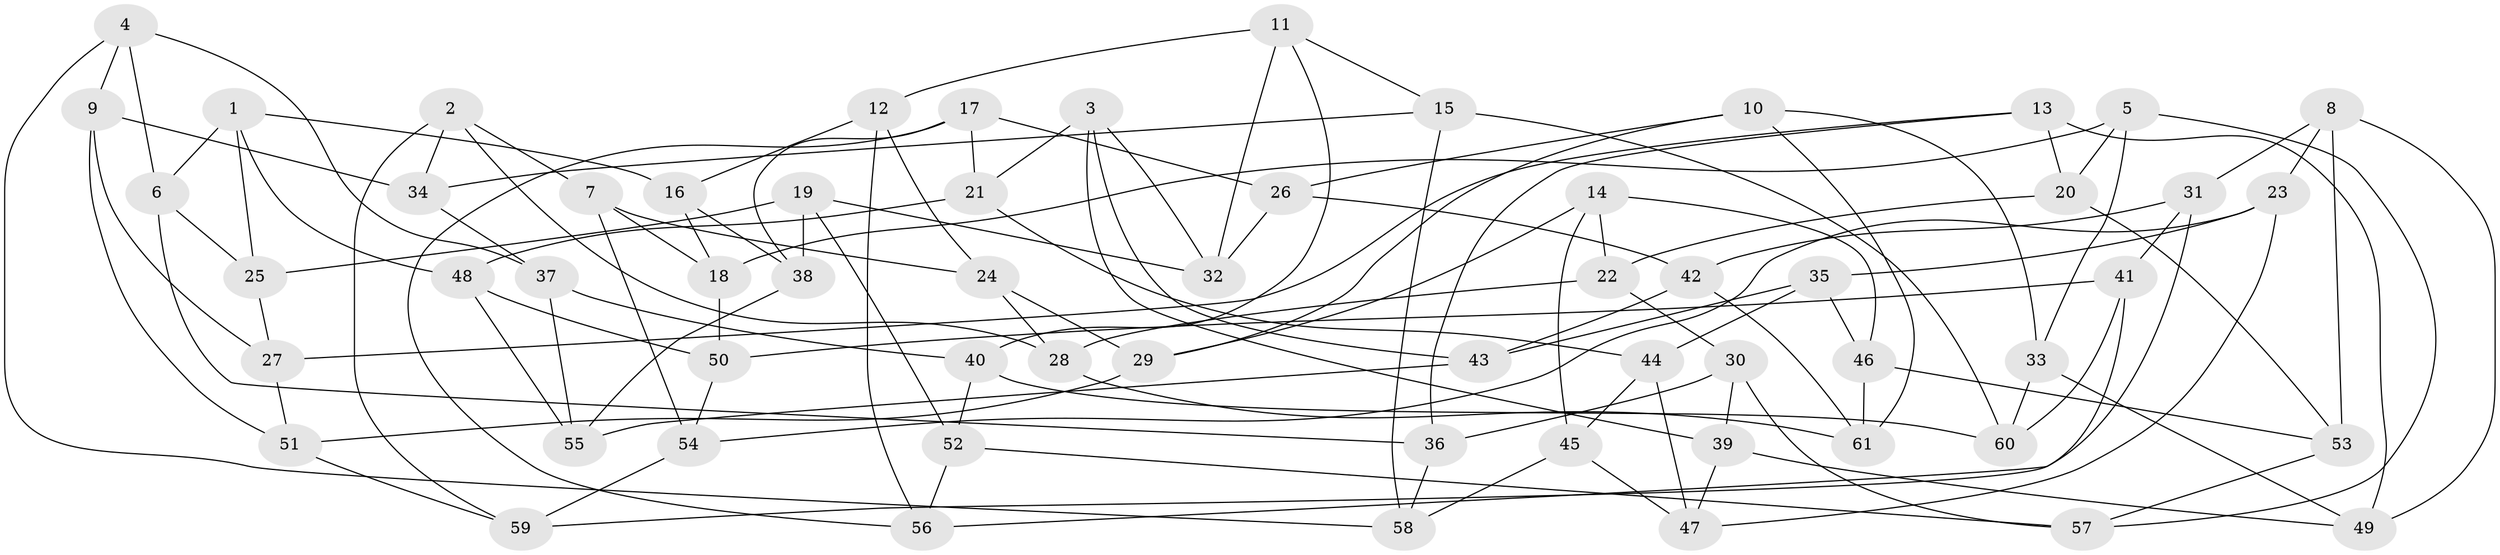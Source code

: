 // coarse degree distribution, {6: 0.16666666666666666, 4: 0.2916666666666667, 10: 0.041666666666666664, 7: 0.16666666666666666, 13: 0.041666666666666664, 11: 0.041666666666666664, 8: 0.08333333333333333, 5: 0.16666666666666666}
// Generated by graph-tools (version 1.1) at 2025/20/03/04/25 18:20:38]
// undirected, 61 vertices, 122 edges
graph export_dot {
graph [start="1"]
  node [color=gray90,style=filled];
  1;
  2;
  3;
  4;
  5;
  6;
  7;
  8;
  9;
  10;
  11;
  12;
  13;
  14;
  15;
  16;
  17;
  18;
  19;
  20;
  21;
  22;
  23;
  24;
  25;
  26;
  27;
  28;
  29;
  30;
  31;
  32;
  33;
  34;
  35;
  36;
  37;
  38;
  39;
  40;
  41;
  42;
  43;
  44;
  45;
  46;
  47;
  48;
  49;
  50;
  51;
  52;
  53;
  54;
  55;
  56;
  57;
  58;
  59;
  60;
  61;
  1 -- 48;
  1 -- 25;
  1 -- 6;
  1 -- 16;
  2 -- 59;
  2 -- 34;
  2 -- 28;
  2 -- 7;
  3 -- 21;
  3 -- 32;
  3 -- 39;
  3 -- 43;
  4 -- 58;
  4 -- 9;
  4 -- 6;
  4 -- 37;
  5 -- 20;
  5 -- 18;
  5 -- 33;
  5 -- 57;
  6 -- 25;
  6 -- 36;
  7 -- 18;
  7 -- 54;
  7 -- 24;
  8 -- 23;
  8 -- 53;
  8 -- 31;
  8 -- 49;
  9 -- 27;
  9 -- 51;
  9 -- 34;
  10 -- 33;
  10 -- 26;
  10 -- 61;
  10 -- 29;
  11 -- 32;
  11 -- 40;
  11 -- 15;
  11 -- 12;
  12 -- 24;
  12 -- 56;
  12 -- 16;
  13 -- 36;
  13 -- 27;
  13 -- 49;
  13 -- 20;
  14 -- 45;
  14 -- 22;
  14 -- 29;
  14 -- 46;
  15 -- 60;
  15 -- 34;
  15 -- 58;
  16 -- 18;
  16 -- 38;
  17 -- 56;
  17 -- 26;
  17 -- 38;
  17 -- 21;
  18 -- 50;
  19 -- 25;
  19 -- 32;
  19 -- 52;
  19 -- 38;
  20 -- 53;
  20 -- 22;
  21 -- 44;
  21 -- 48;
  22 -- 30;
  22 -- 28;
  23 -- 47;
  23 -- 54;
  23 -- 35;
  24 -- 28;
  24 -- 29;
  25 -- 27;
  26 -- 42;
  26 -- 32;
  27 -- 51;
  28 -- 61;
  29 -- 51;
  30 -- 39;
  30 -- 57;
  30 -- 36;
  31 -- 41;
  31 -- 42;
  31 -- 59;
  33 -- 49;
  33 -- 60;
  34 -- 37;
  35 -- 43;
  35 -- 44;
  35 -- 46;
  36 -- 58;
  37 -- 40;
  37 -- 55;
  38 -- 55;
  39 -- 49;
  39 -- 47;
  40 -- 52;
  40 -- 60;
  41 -- 60;
  41 -- 50;
  41 -- 56;
  42 -- 61;
  42 -- 43;
  43 -- 55;
  44 -- 45;
  44 -- 47;
  45 -- 47;
  45 -- 58;
  46 -- 61;
  46 -- 53;
  48 -- 55;
  48 -- 50;
  50 -- 54;
  51 -- 59;
  52 -- 56;
  52 -- 57;
  53 -- 57;
  54 -- 59;
}
